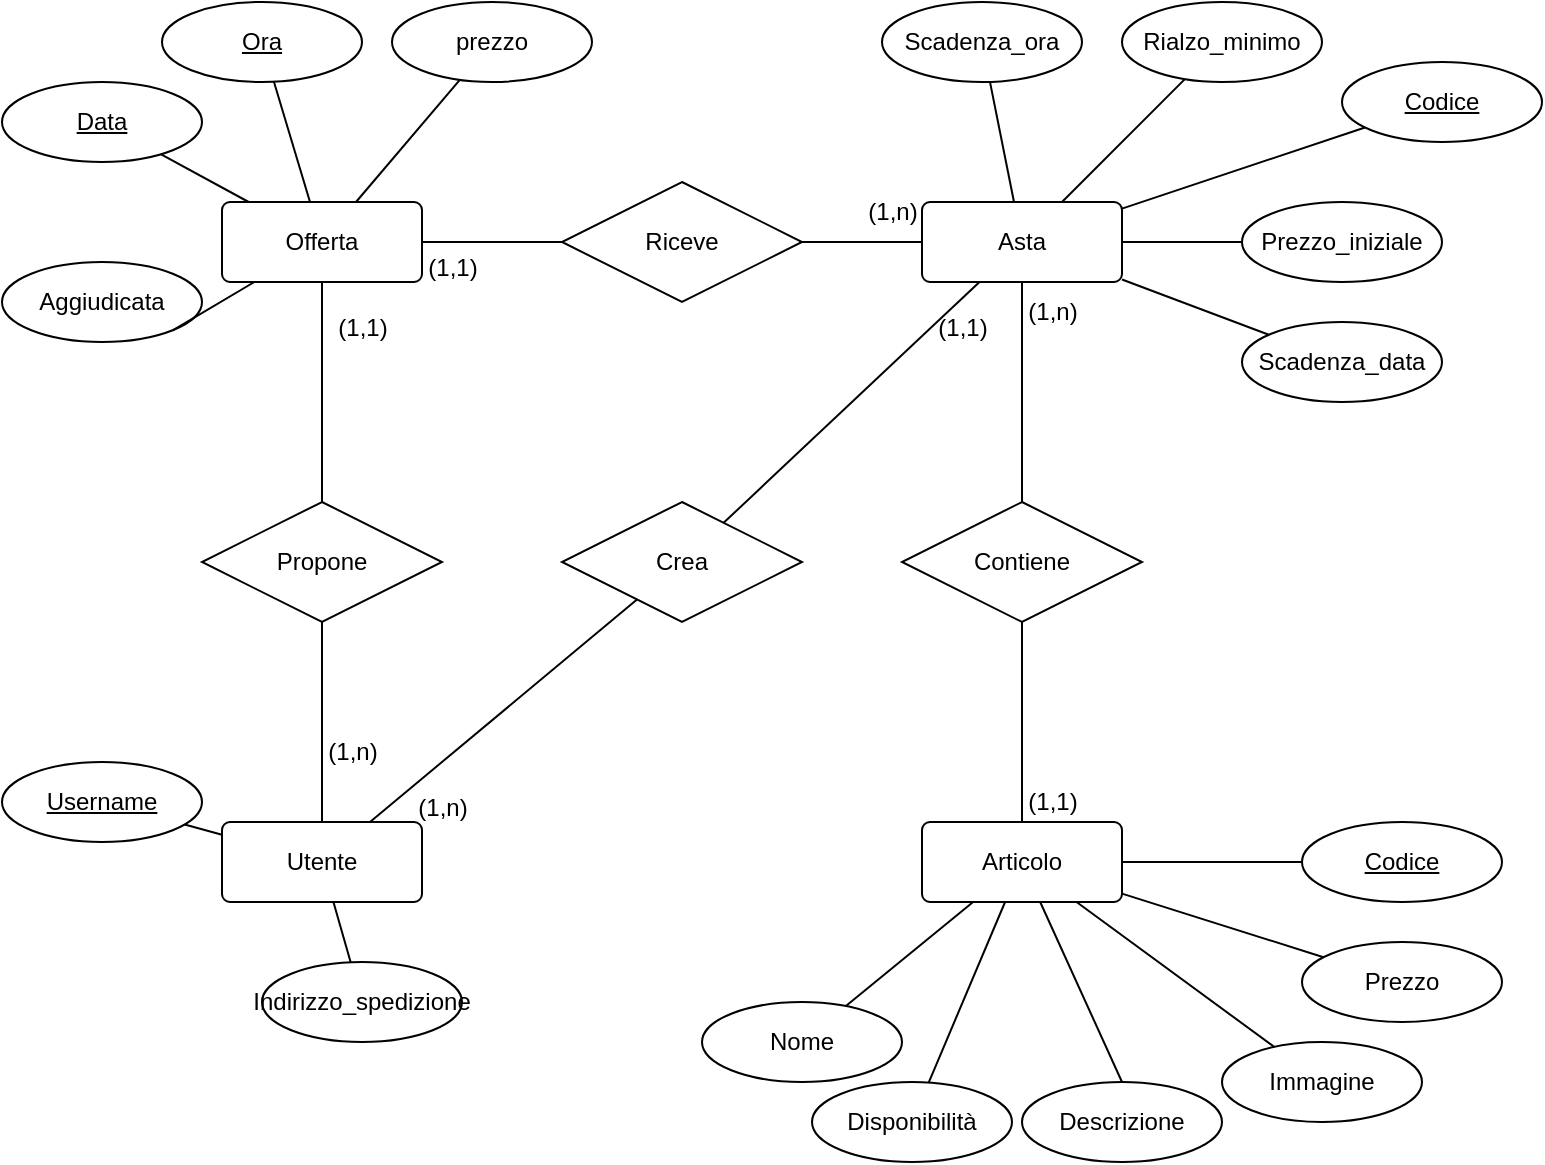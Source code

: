 <mxfile version="21.2.1" type="device">
  <diagram id="R2lEEEUBdFMjLlhIrx00" name="Page-1">
    <mxGraphModel dx="1434" dy="854" grid="1" gridSize="10" guides="1" tooltips="1" connect="1" arrows="1" fold="1" page="1" pageScale="1" pageWidth="850" pageHeight="1100" math="0" shadow="0" extFonts="Permanent Marker^https://fonts.googleapis.com/css?family=Permanent+Marker">
      <root>
        <mxCell id="0" />
        <mxCell id="1" parent="0" />
        <mxCell id="7HfnvCUrbNojlMPrx9GS-18" value="&lt;div&gt;Articolo&lt;/div&gt;" style="rounded=1;arcSize=10;whiteSpace=wrap;html=1;align=center;" parent="1" vertex="1">
          <mxGeometry x="480" y="470" width="100" height="40" as="geometry" />
        </mxCell>
        <mxCell id="7HfnvCUrbNojlMPrx9GS-19" value="&lt;div&gt;Asta&lt;/div&gt;" style="rounded=1;arcSize=10;whiteSpace=wrap;html=1;align=center;" parent="1" vertex="1">
          <mxGeometry x="480" y="160" width="100" height="40" as="geometry" />
        </mxCell>
        <mxCell id="7HfnvCUrbNojlMPrx9GS-20" value="&lt;div&gt;Offerta&lt;/div&gt;" style="rounded=1;arcSize=10;whiteSpace=wrap;html=1;align=center;" parent="1" vertex="1">
          <mxGeometry x="130" y="160" width="100" height="40" as="geometry" />
        </mxCell>
        <mxCell id="7HfnvCUrbNojlMPrx9GS-21" value="Utente" style="rounded=1;arcSize=10;whiteSpace=wrap;html=1;align=center;" parent="1" vertex="1">
          <mxGeometry x="130" y="470" width="100" height="40" as="geometry" />
        </mxCell>
        <mxCell id="7HfnvCUrbNojlMPrx9GS-22" value="&lt;div&gt;Codice&lt;/div&gt;" style="ellipse;whiteSpace=wrap;html=1;align=center;fontStyle=4;" parent="1" vertex="1">
          <mxGeometry x="670" y="470" width="100" height="40" as="geometry" />
        </mxCell>
        <mxCell id="7HfnvCUrbNojlMPrx9GS-23" value="Prezzo" style="ellipse;whiteSpace=wrap;html=1;align=center;" parent="1" vertex="1">
          <mxGeometry x="670" y="530" width="100" height="40" as="geometry" />
        </mxCell>
        <mxCell id="7HfnvCUrbNojlMPrx9GS-24" value="Immagine" style="ellipse;whiteSpace=wrap;html=1;align=center;" parent="1" vertex="1">
          <mxGeometry x="630" y="580" width="100" height="40" as="geometry" />
        </mxCell>
        <mxCell id="7HfnvCUrbNojlMPrx9GS-25" value="Descrizione" style="ellipse;whiteSpace=wrap;html=1;align=center;" parent="1" vertex="1">
          <mxGeometry x="530" y="600" width="100" height="40" as="geometry" />
        </mxCell>
        <mxCell id="7HfnvCUrbNojlMPrx9GS-26" value="Nome" style="ellipse;whiteSpace=wrap;html=1;align=center;" parent="1" vertex="1">
          <mxGeometry x="370" y="560" width="100" height="40" as="geometry" />
        </mxCell>
        <mxCell id="7HfnvCUrbNojlMPrx9GS-27" value="" style="endArrow=none;html=1;rounded=0;" parent="1" source="7HfnvCUrbNojlMPrx9GS-26" target="7HfnvCUrbNojlMPrx9GS-18" edge="1">
          <mxGeometry relative="1" as="geometry">
            <mxPoint x="340" y="410" as="sourcePoint" />
            <mxPoint x="500" y="410" as="targetPoint" />
          </mxGeometry>
        </mxCell>
        <mxCell id="7HfnvCUrbNojlMPrx9GS-29" value="" style="endArrow=none;html=1;rounded=0;" parent="1" source="7HfnvCUrbNojlMPrx9GS-24" target="7HfnvCUrbNojlMPrx9GS-18" edge="1">
          <mxGeometry relative="1" as="geometry">
            <mxPoint x="340" y="410" as="sourcePoint" />
            <mxPoint x="500" y="410" as="targetPoint" />
          </mxGeometry>
        </mxCell>
        <mxCell id="7HfnvCUrbNojlMPrx9GS-30" value="" style="endArrow=none;html=1;rounded=0;exitX=0.5;exitY=0;exitDx=0;exitDy=0;" parent="1" source="7HfnvCUrbNojlMPrx9GS-25" target="7HfnvCUrbNojlMPrx9GS-18" edge="1">
          <mxGeometry relative="1" as="geometry">
            <mxPoint x="340" y="410" as="sourcePoint" />
            <mxPoint x="500" y="410" as="targetPoint" />
          </mxGeometry>
        </mxCell>
        <mxCell id="7HfnvCUrbNojlMPrx9GS-31" value="" style="endArrow=none;html=1;rounded=0;" parent="1" source="7HfnvCUrbNojlMPrx9GS-18" target="7HfnvCUrbNojlMPrx9GS-23" edge="1">
          <mxGeometry relative="1" as="geometry">
            <mxPoint x="340" y="410" as="sourcePoint" />
            <mxPoint x="500" y="410" as="targetPoint" />
          </mxGeometry>
        </mxCell>
        <mxCell id="7HfnvCUrbNojlMPrx9GS-32" value="" style="endArrow=none;html=1;rounded=0;" parent="1" source="7HfnvCUrbNojlMPrx9GS-22" target="7HfnvCUrbNojlMPrx9GS-18" edge="1">
          <mxGeometry relative="1" as="geometry">
            <mxPoint x="340" y="410" as="sourcePoint" />
            <mxPoint x="500" y="410" as="targetPoint" />
          </mxGeometry>
        </mxCell>
        <mxCell id="7HfnvCUrbNojlMPrx9GS-33" value="Contiene" style="shape=rhombus;perimeter=rhombusPerimeter;whiteSpace=wrap;html=1;align=center;" parent="1" vertex="1">
          <mxGeometry x="470" y="310" width="120" height="60" as="geometry" />
        </mxCell>
        <mxCell id="7HfnvCUrbNojlMPrx9GS-38" value="" style="endArrow=none;html=1;rounded=0;exitX=0.5;exitY=1;exitDx=0;exitDy=0;" parent="1" source="7HfnvCUrbNojlMPrx9GS-19" target="7HfnvCUrbNojlMPrx9GS-33" edge="1">
          <mxGeometry relative="1" as="geometry">
            <mxPoint x="340" y="440" as="sourcePoint" />
            <mxPoint x="500" y="440" as="targetPoint" />
          </mxGeometry>
        </mxCell>
        <mxCell id="7HfnvCUrbNojlMPrx9GS-39" value="(1,n)" style="text;html=1;align=center;verticalAlign=middle;resizable=0;points=[];autosize=1;strokeColor=none;fillColor=none;" parent="1" vertex="1">
          <mxGeometry x="520" y="200" width="50" height="30" as="geometry" />
        </mxCell>
        <mxCell id="7HfnvCUrbNojlMPrx9GS-41" value="" style="endArrow=none;html=1;rounded=0;entryX=0.5;entryY=1;entryDx=0;entryDy=0;exitX=0.5;exitY=0;exitDx=0;exitDy=0;" parent="1" source="7HfnvCUrbNojlMPrx9GS-18" target="7HfnvCUrbNojlMPrx9GS-33" edge="1">
          <mxGeometry relative="1" as="geometry">
            <mxPoint x="340" y="440" as="sourcePoint" />
            <mxPoint x="500" y="440" as="targetPoint" />
          </mxGeometry>
        </mxCell>
        <mxCell id="7HfnvCUrbNojlMPrx9GS-42" value="(1,1)" style="text;html=1;align=center;verticalAlign=middle;resizable=0;points=[];autosize=1;strokeColor=none;fillColor=none;" parent="1" vertex="1">
          <mxGeometry x="520" y="445" width="50" height="30" as="geometry" />
        </mxCell>
        <mxCell id="7HfnvCUrbNojlMPrx9GS-44" value="Codice" style="ellipse;whiteSpace=wrap;html=1;align=center;fontStyle=4;" parent="1" vertex="1">
          <mxGeometry x="690" y="90" width="100" height="40" as="geometry" />
        </mxCell>
        <mxCell id="7HfnvCUrbNojlMPrx9GS-45" value="prezzo" style="ellipse;whiteSpace=wrap;html=1;align=center;" parent="1" vertex="1">
          <mxGeometry x="215" y="60" width="100" height="40" as="geometry" />
        </mxCell>
        <mxCell id="7HfnvCUrbNojlMPrx9GS-46" value="Disponibilità" style="ellipse;whiteSpace=wrap;html=1;align=center;" parent="1" vertex="1">
          <mxGeometry x="425" y="600" width="100" height="40" as="geometry" />
        </mxCell>
        <mxCell id="7HfnvCUrbNojlMPrx9GS-47" value="&lt;div&gt;Scadenza_ora&lt;/div&gt;" style="ellipse;whiteSpace=wrap;html=1;align=center;" parent="1" vertex="1">
          <mxGeometry x="460" y="60" width="100" height="40" as="geometry" />
        </mxCell>
        <mxCell id="7HfnvCUrbNojlMPrx9GS-48" value="Scadenza_data" style="ellipse;whiteSpace=wrap;html=1;align=center;" parent="1" vertex="1">
          <mxGeometry x="640" y="220" width="100" height="40" as="geometry" />
        </mxCell>
        <mxCell id="7HfnvCUrbNojlMPrx9GS-49" value="Rialzo_minimo" style="ellipse;whiteSpace=wrap;html=1;align=center;" parent="1" vertex="1">
          <mxGeometry x="580" y="60" width="100" height="40" as="geometry" />
        </mxCell>
        <mxCell id="7HfnvCUrbNojlMPrx9GS-50" value="&lt;div&gt;Prezzo_iniziale&lt;/div&gt;" style="ellipse;whiteSpace=wrap;html=1;align=center;" parent="1" vertex="1">
          <mxGeometry x="640" y="160" width="100" height="40" as="geometry" />
        </mxCell>
        <mxCell id="7HfnvCUrbNojlMPrx9GS-52" value="&lt;div&gt;Indirizzo_spedizione&lt;/div&gt;" style="ellipse;whiteSpace=wrap;html=1;align=center;" parent="1" vertex="1">
          <mxGeometry x="150" y="540" width="100" height="40" as="geometry" />
        </mxCell>
        <mxCell id="7HfnvCUrbNojlMPrx9GS-53" value="Aggiudicata" style="ellipse;whiteSpace=wrap;html=1;align=center;" parent="1" vertex="1">
          <mxGeometry x="20" y="190" width="100" height="40" as="geometry" />
        </mxCell>
        <mxCell id="7HfnvCUrbNojlMPrx9GS-54" value="Data" style="ellipse;whiteSpace=wrap;html=1;align=center;fontStyle=4;" parent="1" vertex="1">
          <mxGeometry x="20" y="100" width="100" height="40" as="geometry" />
        </mxCell>
        <mxCell id="7HfnvCUrbNojlMPrx9GS-55" value="Ora" style="ellipse;whiteSpace=wrap;html=1;align=center;fontStyle=4;" parent="1" vertex="1">
          <mxGeometry x="100" y="60" width="100" height="40" as="geometry" />
        </mxCell>
        <mxCell id="7HfnvCUrbNojlMPrx9GS-56" value="Username" style="ellipse;whiteSpace=wrap;html=1;align=center;fontStyle=4;" parent="1" vertex="1">
          <mxGeometry x="20" y="440" width="100" height="40" as="geometry" />
        </mxCell>
        <mxCell id="7HfnvCUrbNojlMPrx9GS-57" value="Riceve" style="shape=rhombus;perimeter=rhombusPerimeter;whiteSpace=wrap;html=1;align=center;" parent="1" vertex="1">
          <mxGeometry x="300" y="150" width="120" height="60" as="geometry" />
        </mxCell>
        <mxCell id="7HfnvCUrbNojlMPrx9GS-58" value="Propone" style="shape=rhombus;perimeter=rhombusPerimeter;whiteSpace=wrap;html=1;align=center;" parent="1" vertex="1">
          <mxGeometry x="120" y="310" width="120" height="60" as="geometry" />
        </mxCell>
        <mxCell id="7HfnvCUrbNojlMPrx9GS-59" value="" style="endArrow=none;html=1;rounded=0;" parent="1" source="7HfnvCUrbNojlMPrx9GS-21" target="7HfnvCUrbNojlMPrx9GS-52" edge="1">
          <mxGeometry relative="1" as="geometry">
            <mxPoint x="340" y="350" as="sourcePoint" />
            <mxPoint x="500" y="350" as="targetPoint" />
          </mxGeometry>
        </mxCell>
        <mxCell id="7HfnvCUrbNojlMPrx9GS-60" value="" style="endArrow=none;html=1;rounded=0;entryX=0.5;entryY=1;entryDx=0;entryDy=0;" parent="1" source="7HfnvCUrbNojlMPrx9GS-21" target="7HfnvCUrbNojlMPrx9GS-58" edge="1">
          <mxGeometry relative="1" as="geometry">
            <mxPoint x="340" y="350" as="sourcePoint" />
            <mxPoint x="500" y="350" as="targetPoint" />
          </mxGeometry>
        </mxCell>
        <mxCell id="7HfnvCUrbNojlMPrx9GS-61" value="" style="endArrow=none;html=1;rounded=0;" parent="1" source="7HfnvCUrbNojlMPrx9GS-20" target="7HfnvCUrbNojlMPrx9GS-58" edge="1">
          <mxGeometry relative="1" as="geometry">
            <mxPoint x="340" y="350" as="sourcePoint" />
            <mxPoint x="500" y="350" as="targetPoint" />
          </mxGeometry>
        </mxCell>
        <mxCell id="7HfnvCUrbNojlMPrx9GS-62" value="" style="endArrow=none;html=1;rounded=0;" parent="1" source="7HfnvCUrbNojlMPrx9GS-57" target="7HfnvCUrbNojlMPrx9GS-20" edge="1">
          <mxGeometry relative="1" as="geometry">
            <mxPoint x="340" y="350" as="sourcePoint" />
            <mxPoint x="500" y="350" as="targetPoint" />
          </mxGeometry>
        </mxCell>
        <mxCell id="7HfnvCUrbNojlMPrx9GS-63" value="" style="endArrow=none;html=1;rounded=0;" parent="1" source="7HfnvCUrbNojlMPrx9GS-19" target="7HfnvCUrbNojlMPrx9GS-57" edge="1">
          <mxGeometry relative="1" as="geometry">
            <mxPoint x="340" y="350" as="sourcePoint" />
            <mxPoint x="500" y="350" as="targetPoint" />
          </mxGeometry>
        </mxCell>
        <mxCell id="7HfnvCUrbNojlMPrx9GS-64" value="" style="endArrow=none;html=1;rounded=0;" parent="1" source="7HfnvCUrbNojlMPrx9GS-44" target="7HfnvCUrbNojlMPrx9GS-19" edge="1">
          <mxGeometry relative="1" as="geometry">
            <mxPoint x="340" y="350" as="sourcePoint" />
            <mxPoint x="500" y="350" as="targetPoint" />
          </mxGeometry>
        </mxCell>
        <mxCell id="7HfnvCUrbNojlMPrx9GS-65" value="" style="endArrow=none;html=1;rounded=0;" parent="1" source="7HfnvCUrbNojlMPrx9GS-49" target="7HfnvCUrbNojlMPrx9GS-19" edge="1">
          <mxGeometry relative="1" as="geometry">
            <mxPoint x="340" y="350" as="sourcePoint" />
            <mxPoint x="500" y="350" as="targetPoint" />
          </mxGeometry>
        </mxCell>
        <mxCell id="7HfnvCUrbNojlMPrx9GS-66" value="" style="endArrow=none;html=1;rounded=0;" parent="1" source="7HfnvCUrbNojlMPrx9GS-47" target="7HfnvCUrbNojlMPrx9GS-19" edge="1">
          <mxGeometry relative="1" as="geometry">
            <mxPoint x="340" y="350" as="sourcePoint" />
            <mxPoint x="500" y="350" as="targetPoint" />
          </mxGeometry>
        </mxCell>
        <mxCell id="7HfnvCUrbNojlMPrx9GS-67" value="" style="endArrow=none;html=1;rounded=0;" parent="1" source="7HfnvCUrbNojlMPrx9GS-50" target="7HfnvCUrbNojlMPrx9GS-19" edge="1">
          <mxGeometry relative="1" as="geometry">
            <mxPoint x="340" y="350" as="sourcePoint" />
            <mxPoint x="500" y="350" as="targetPoint" />
          </mxGeometry>
        </mxCell>
        <mxCell id="7HfnvCUrbNojlMPrx9GS-68" value="" style="endArrow=none;html=1;rounded=0;" parent="1" source="7HfnvCUrbNojlMPrx9GS-48" target="7HfnvCUrbNojlMPrx9GS-19" edge="1">
          <mxGeometry relative="1" as="geometry">
            <mxPoint x="340" y="350" as="sourcePoint" />
            <mxPoint x="500" y="350" as="targetPoint" />
          </mxGeometry>
        </mxCell>
        <mxCell id="7HfnvCUrbNojlMPrx9GS-71" value="" style="endArrow=none;html=1;rounded=0;exitX=1;exitY=1;exitDx=0;exitDy=0;" parent="1" source="7HfnvCUrbNojlMPrx9GS-53" target="7HfnvCUrbNojlMPrx9GS-20" edge="1">
          <mxGeometry relative="1" as="geometry">
            <mxPoint x="340" y="360" as="sourcePoint" />
            <mxPoint x="500" y="360" as="targetPoint" />
          </mxGeometry>
        </mxCell>
        <mxCell id="7HfnvCUrbNojlMPrx9GS-72" value="" style="endArrow=none;html=1;rounded=0;" parent="1" source="7HfnvCUrbNojlMPrx9GS-20" target="7HfnvCUrbNojlMPrx9GS-54" edge="1">
          <mxGeometry relative="1" as="geometry">
            <mxPoint x="340" y="360" as="sourcePoint" />
            <mxPoint x="500" y="360" as="targetPoint" />
          </mxGeometry>
        </mxCell>
        <mxCell id="7HfnvCUrbNojlMPrx9GS-73" value="" style="endArrow=none;html=1;rounded=0;" parent="1" source="7HfnvCUrbNojlMPrx9GS-45" target="7HfnvCUrbNojlMPrx9GS-20" edge="1">
          <mxGeometry relative="1" as="geometry">
            <mxPoint x="340" y="360" as="sourcePoint" />
            <mxPoint x="500" y="360" as="targetPoint" />
          </mxGeometry>
        </mxCell>
        <mxCell id="7HfnvCUrbNojlMPrx9GS-74" value="" style="endArrow=none;html=1;rounded=0;" parent="1" source="7HfnvCUrbNojlMPrx9GS-20" target="7HfnvCUrbNojlMPrx9GS-55" edge="1">
          <mxGeometry relative="1" as="geometry">
            <mxPoint x="340" y="360" as="sourcePoint" />
            <mxPoint x="500" y="360" as="targetPoint" />
          </mxGeometry>
        </mxCell>
        <mxCell id="7HfnvCUrbNojlMPrx9GS-75" value="" style="endArrow=none;html=1;rounded=0;" parent="1" source="7HfnvCUrbNojlMPrx9GS-21" target="7HfnvCUrbNojlMPrx9GS-56" edge="1">
          <mxGeometry relative="1" as="geometry">
            <mxPoint x="340" y="360" as="sourcePoint" />
            <mxPoint x="500" y="360" as="targetPoint" />
          </mxGeometry>
        </mxCell>
        <mxCell id="7HfnvCUrbNojlMPrx9GS-76" value="" style="endArrow=none;html=1;rounded=0;" parent="1" source="7HfnvCUrbNojlMPrx9GS-18" target="7HfnvCUrbNojlMPrx9GS-46" edge="1">
          <mxGeometry relative="1" as="geometry">
            <mxPoint x="340" y="360" as="sourcePoint" />
            <mxPoint x="500" y="360" as="targetPoint" />
          </mxGeometry>
        </mxCell>
        <mxCell id="7HfnvCUrbNojlMPrx9GS-77" value="(1,n)" style="text;html=1;align=center;verticalAlign=middle;resizable=0;points=[];autosize=1;strokeColor=none;fillColor=none;" parent="1" vertex="1">
          <mxGeometry x="170" y="420" width="50" height="30" as="geometry" />
        </mxCell>
        <mxCell id="7HfnvCUrbNojlMPrx9GS-80" value="(1,1)" style="text;html=1;align=center;verticalAlign=middle;resizable=0;points=[];autosize=1;strokeColor=none;fillColor=none;" parent="1" vertex="1">
          <mxGeometry x="175" y="208" width="50" height="30" as="geometry" />
        </mxCell>
        <mxCell id="7HfnvCUrbNojlMPrx9GS-81" value="(1,1)" style="text;html=1;align=center;verticalAlign=middle;resizable=0;points=[];autosize=1;strokeColor=none;fillColor=none;" parent="1" vertex="1">
          <mxGeometry x="220" y="178" width="50" height="30" as="geometry" />
        </mxCell>
        <mxCell id="7HfnvCUrbNojlMPrx9GS-84" value="(1,n)" style="text;html=1;align=center;verticalAlign=middle;resizable=0;points=[];autosize=1;strokeColor=none;fillColor=none;" parent="1" vertex="1">
          <mxGeometry x="440" y="150" width="50" height="30" as="geometry" />
        </mxCell>
        <mxCell id="7G_2wvaFVIAPsDN2uyOu-1" value="Crea" style="shape=rhombus;perimeter=rhombusPerimeter;whiteSpace=wrap;html=1;align=center;" vertex="1" parent="1">
          <mxGeometry x="300" y="310" width="120" height="60" as="geometry" />
        </mxCell>
        <mxCell id="7G_2wvaFVIAPsDN2uyOu-2" value="" style="endArrow=none;html=1;rounded=0;" edge="1" parent="1" source="7G_2wvaFVIAPsDN2uyOu-1" target="7HfnvCUrbNojlMPrx9GS-19">
          <mxGeometry relative="1" as="geometry">
            <mxPoint x="340" y="440" as="sourcePoint" />
            <mxPoint x="500" y="440" as="targetPoint" />
          </mxGeometry>
        </mxCell>
        <mxCell id="7G_2wvaFVIAPsDN2uyOu-3" value="" style="endArrow=none;html=1;rounded=0;" edge="1" parent="1" source="7HfnvCUrbNojlMPrx9GS-21" target="7G_2wvaFVIAPsDN2uyOu-1">
          <mxGeometry relative="1" as="geometry">
            <mxPoint x="340" y="440" as="sourcePoint" />
            <mxPoint x="500" y="440" as="targetPoint" />
          </mxGeometry>
        </mxCell>
        <mxCell id="7G_2wvaFVIAPsDN2uyOu-4" value="(1,n)" style="text;html=1;align=center;verticalAlign=middle;resizable=0;points=[];autosize=1;strokeColor=none;fillColor=none;" vertex="1" parent="1">
          <mxGeometry x="215" y="448" width="50" height="30" as="geometry" />
        </mxCell>
        <mxCell id="7G_2wvaFVIAPsDN2uyOu-5" value="(1,1)" style="text;html=1;align=center;verticalAlign=middle;resizable=0;points=[];autosize=1;strokeColor=none;fillColor=none;" vertex="1" parent="1">
          <mxGeometry x="475" y="208" width="50" height="30" as="geometry" />
        </mxCell>
      </root>
    </mxGraphModel>
  </diagram>
</mxfile>
